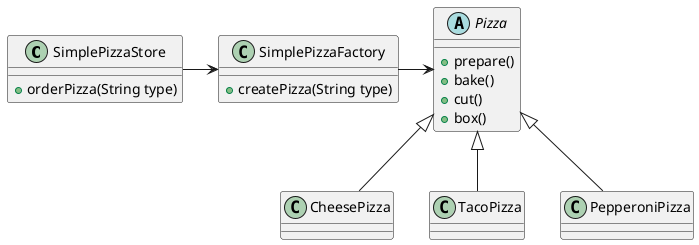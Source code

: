 @startuml
'https://plantuml.com/class-diagram


SimplePizzaStore -> SimplePizzaFactory
SimplePizzaFactory -> Pizza
Pizza <|-- CheesePizza
Pizza <|-- TacoPizza
Pizza <|-- PepperoniPizza

class SimplePizzaStore{
+orderPizza(String type)
}

class SimplePizzaFactory{
+createPizza(String type)
}
Abstract class Pizza {
+prepare()
+bake()
+cut()
+box()
}



@enduml